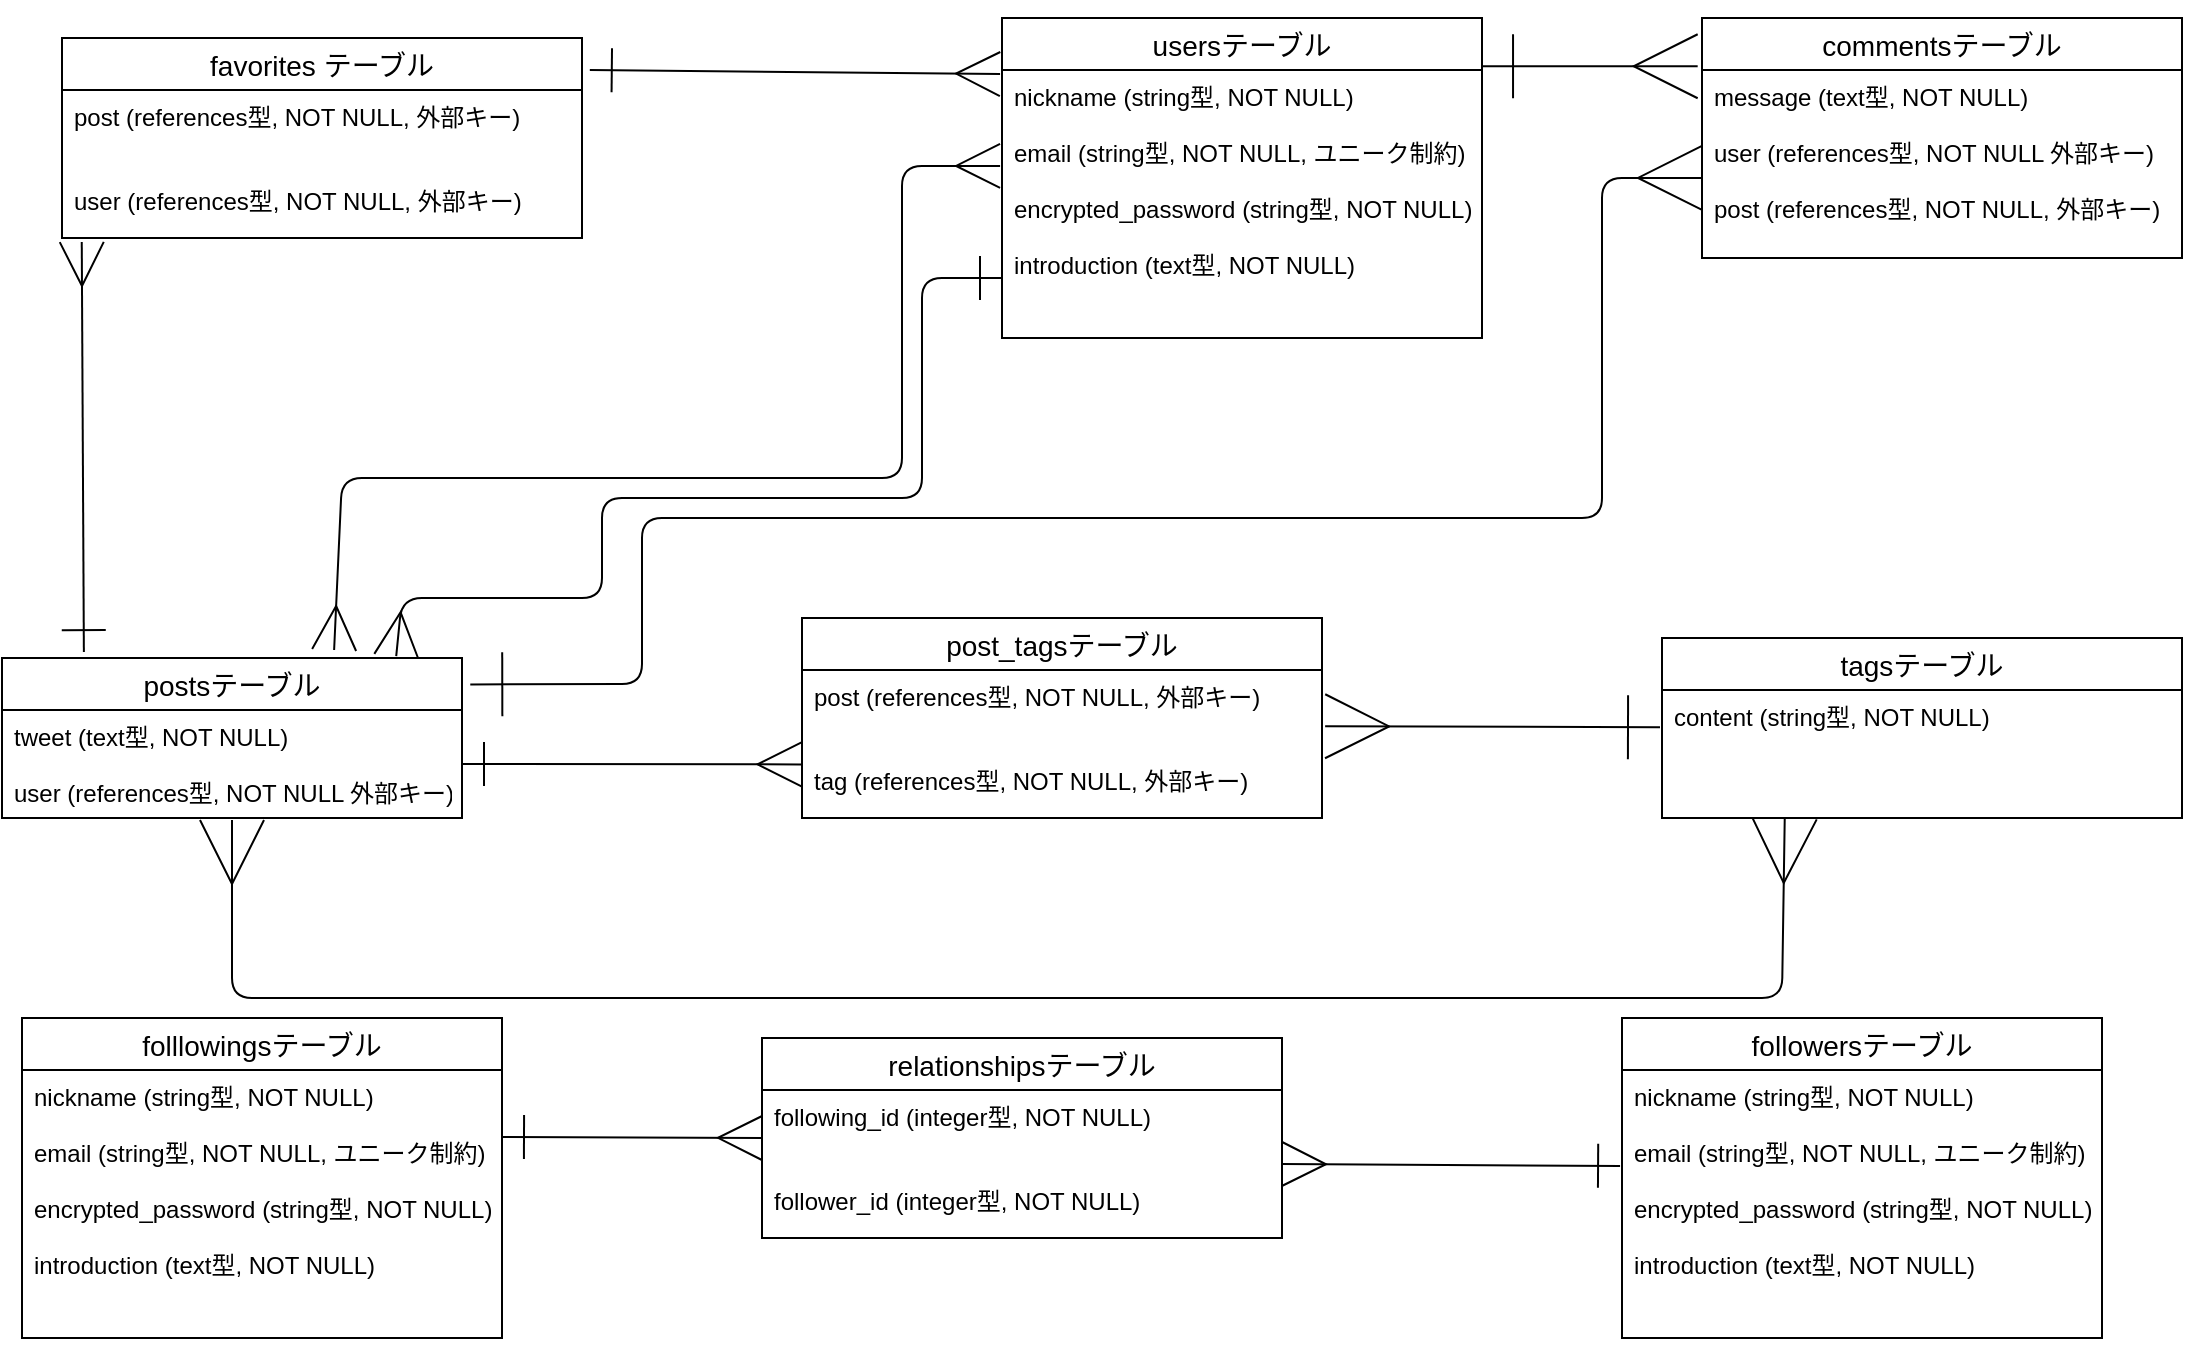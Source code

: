 <mxfile>
    <diagram id="5DIvKkN3vRLSX2nNYs3s" name="ページ1">
        <mxGraphModel dx="659" dy="682" grid="1" gridSize="10" guides="1" tooltips="1" connect="1" arrows="1" fold="1" page="1" pageScale="1" pageWidth="1169" pageHeight="827" math="0" shadow="0">
            <root>
                <mxCell id="0"/>
                <mxCell id="1" parent="0"/>
                <mxCell id="28" style="edgeStyle=none;html=1;startArrow=ERmany;startFill=0;endArrow=ERmany;endFill=0;startSize=30;endSize=30;sourcePerimeterSpacing=1;strokeWidth=1;entryX=0.236;entryY=1.007;entryDx=0;entryDy=0;entryPerimeter=0;" parent="1" source="2" target="15" edge="1">
                    <mxGeometry relative="1" as="geometry">
                        <mxPoint x="149.091" y="760" as="targetPoint"/>
                        <Array as="points">
                            <mxPoint x="155" y="520"/>
                            <mxPoint x="930" y="520"/>
                        </Array>
                    </mxGeometry>
                </mxCell>
                <mxCell id="2" value="postsテーブル" style="swimlane;fontStyle=0;childLayout=stackLayout;horizontal=1;startSize=26;horizontalStack=0;resizeParent=1;resizeParentMax=0;resizeLast=0;collapsible=1;marginBottom=0;align=center;fontSize=14;" parent="1" vertex="1">
                    <mxGeometry x="40" y="350" width="230" height="80" as="geometry"/>
                </mxCell>
                <mxCell id="3" value="tweet (text型, NOT NULL)&#10;&#10;user (references型, NOT NULL 外部キー)&#10;&#10;&#10;" style="text;strokeColor=none;fillColor=none;spacingLeft=4;spacingRight=4;overflow=hidden;rotatable=0;points=[[0,0.5],[1,0.5]];portConstraint=eastwest;fontSize=12;" parent="2" vertex="1">
                    <mxGeometry y="26" width="230" height="54" as="geometry"/>
                </mxCell>
                <mxCell id="27" style="edgeStyle=none;html=1;entryX=0.857;entryY=-0.012;entryDx=0;entryDy=0;entryPerimeter=0;startArrow=ERone;startFill=0;endArrow=ERmany;endFill=0;startSize=20;endSize=20;sourcePerimeterSpacing=1;strokeWidth=1;exitX=0;exitY=0.776;exitDx=0;exitDy=0;exitPerimeter=0;" parent="1" source="7" target="2" edge="1">
                    <mxGeometry relative="1" as="geometry">
                        <Array as="points">
                            <mxPoint x="500" y="160"/>
                            <mxPoint x="500" y="270"/>
                            <mxPoint x="340" y="270"/>
                            <mxPoint x="340" y="320"/>
                            <mxPoint x="240" y="320"/>
                        </Array>
                    </mxGeometry>
                </mxCell>
                <mxCell id="6" value="usersテーブル" style="swimlane;fontStyle=0;childLayout=stackLayout;horizontal=1;startSize=26;horizontalStack=0;resizeParent=1;resizeParentMax=0;resizeLast=0;collapsible=1;marginBottom=0;align=center;fontSize=14;" parent="1" vertex="1">
                    <mxGeometry x="540" y="30" width="240" height="160" as="geometry"/>
                </mxCell>
                <mxCell id="7" value="nickname (string型, NOT NULL)&#10;&#10;email (string型, NOT NULL, ユニーク制約)&#10;&#10;encrypted_password (string型, NOT NULL)&#10;&#10;introduction (text型, NOT NULL)&#10;" style="text;strokeColor=none;fillColor=none;spacingLeft=4;spacingRight=4;overflow=hidden;rotatable=0;points=[[0,0.5],[1,0.5]];portConstraint=eastwest;fontSize=12;" parent="6" vertex="1">
                    <mxGeometry y="26" width="240" height="134" as="geometry"/>
                </mxCell>
                <mxCell id="10" value="commentsテーブル" style="swimlane;fontStyle=0;childLayout=stackLayout;horizontal=1;startSize=26;horizontalStack=0;resizeParent=1;resizeParentMax=0;resizeLast=0;collapsible=1;marginBottom=0;align=center;fontSize=14;" parent="1" vertex="1">
                    <mxGeometry x="890" y="30" width="240" height="120" as="geometry"/>
                </mxCell>
                <mxCell id="11" value="message (text型, NOT NULL)&#10;&#10;user (references型, NOT NULL 外部キー)&#10;&#10;post (references型, NOT NULL, 外部キー)&#10;&#10;" style="text;strokeColor=none;fillColor=none;spacingLeft=4;spacingRight=4;overflow=hidden;rotatable=0;points=[[0,0.5],[1,0.5]];portConstraint=eastwest;fontSize=12;" parent="10" vertex="1">
                    <mxGeometry y="26" width="240" height="94" as="geometry"/>
                </mxCell>
                <mxCell id="26" style="edgeStyle=none;html=1;entryX=1.006;entryY=0.38;entryDx=0;entryDy=0;entryPerimeter=0;startArrow=ERone;startFill=0;endArrow=ERmany;endFill=0;startSize=30;endSize=30;sourcePerimeterSpacing=1;strokeWidth=1;" parent="1" source="14" target="19" edge="1">
                    <mxGeometry relative="1" as="geometry"/>
                </mxCell>
                <mxCell id="14" value="tagsテーブル" style="swimlane;fontStyle=0;childLayout=stackLayout;horizontal=1;startSize=26;horizontalStack=0;resizeParent=1;resizeParentMax=0;resizeLast=0;collapsible=1;marginBottom=0;align=center;fontSize=14;" parent="1" vertex="1">
                    <mxGeometry x="870" y="340" width="260" height="90" as="geometry"/>
                </mxCell>
                <mxCell id="15" value="content (string型, NOT NULL)&#10;" style="text;strokeColor=none;fillColor=none;spacingLeft=4;spacingRight=4;overflow=hidden;rotatable=0;points=[[0,0.5],[1,0.5]];portConstraint=eastwest;fontSize=12;" parent="14" vertex="1">
                    <mxGeometry y="26" width="260" height="64" as="geometry"/>
                </mxCell>
                <mxCell id="18" value="post_tagsテーブル" style="swimlane;fontStyle=0;childLayout=stackLayout;horizontal=1;startSize=26;horizontalStack=0;resizeParent=1;resizeParentMax=0;resizeLast=0;collapsible=1;marginBottom=0;align=center;fontSize=14;" parent="1" vertex="1">
                    <mxGeometry x="440" y="330" width="260" height="100" as="geometry"/>
                </mxCell>
                <mxCell id="19" value="post (references型, NOT NULL, 外部キー)&#10;&#10;&#10;tag (references型, NOT NULL, 外部キー)" style="text;strokeColor=none;fillColor=none;spacingLeft=4;spacingRight=4;overflow=hidden;rotatable=0;points=[[0,0.5],[1,0.5]];portConstraint=eastwest;fontSize=12;" parent="18" vertex="1">
                    <mxGeometry y="26" width="260" height="74" as="geometry"/>
                </mxCell>
                <mxCell id="21" style="edgeStyle=none;html=1;exitX=0.998;exitY=-0.014;exitDx=0;exitDy=0;startArrow=ERone;startFill=0;strokeWidth=1;sourcePerimeterSpacing=1;startSize=30;endArrow=ERmany;endFill=0;endSize=30;entryX=-0.009;entryY=0.201;entryDx=0;entryDy=0;entryPerimeter=0;exitPerimeter=0;" parent="1" source="7" target="10" edge="1">
                    <mxGeometry relative="1" as="geometry">
                        <mxPoint x="630" y="123" as="targetPoint"/>
                        <Array as="points"/>
                    </mxGeometry>
                </mxCell>
                <mxCell id="24" value="" style="edgeStyle=none;html=1;startArrow=ERone;startFill=0;endArrow=ERmany;endFill=0;startSize=30;endSize=30;sourcePerimeterSpacing=1;strokeWidth=1;exitX=1.018;exitY=0.165;exitDx=0;exitDy=0;exitPerimeter=0;entryX=0;entryY=0.574;entryDx=0;entryDy=0;entryPerimeter=0;" parent="1" source="2" target="11" edge="1">
                    <mxGeometry relative="1" as="geometry">
                        <Array as="points">
                            <mxPoint x="360" y="363"/>
                            <mxPoint x="360" y="280"/>
                            <mxPoint x="840" y="280"/>
                            <mxPoint x="840" y="110"/>
                        </Array>
                    </mxGeometry>
                </mxCell>
                <mxCell id="25" style="edgeStyle=none;html=1;exitX=1;exitY=0.5;exitDx=0;exitDy=0;entryX=-0.001;entryY=0.638;entryDx=0;entryDy=0;entryPerimeter=0;startArrow=ERone;startFill=0;endArrow=ERmany;endFill=0;startSize=20;endSize=20;sourcePerimeterSpacing=1;strokeWidth=1;" parent="1" source="3" target="19" edge="1">
                    <mxGeometry relative="1" as="geometry"/>
                </mxCell>
                <mxCell id="29" value="favorites テーブル" style="swimlane;fontStyle=0;childLayout=stackLayout;horizontal=1;startSize=26;horizontalStack=0;resizeParent=1;resizeParentMax=0;resizeLast=0;collapsible=1;marginBottom=0;align=center;fontSize=14;" parent="1" vertex="1">
                    <mxGeometry x="70" y="40" width="260" height="100" as="geometry"/>
                </mxCell>
                <mxCell id="30" value="post (references型, NOT NULL, 外部キー)&#10;&#10;&#10;user (references型, NOT NULL, 外部キー)" style="text;strokeColor=none;fillColor=none;spacingLeft=4;spacingRight=4;overflow=hidden;rotatable=0;points=[[0,0.5],[1,0.5]];portConstraint=eastwest;fontSize=12;" parent="29" vertex="1">
                    <mxGeometry y="26" width="260" height="74" as="geometry"/>
                </mxCell>
                <mxCell id="32" style="edgeStyle=none;html=1;entryX=-0.004;entryY=0.358;entryDx=0;entryDy=0;entryPerimeter=0;startArrow=ERmany;startFill=0;endArrow=ERmany;endFill=0;endSize=20;startSize=20;exitX=0.722;exitY=-0.05;exitDx=0;exitDy=0;exitPerimeter=0;" parent="1" source="2" target="7" edge="1">
                    <mxGeometry relative="1" as="geometry">
                        <mxPoint x="80" y="340" as="sourcePoint"/>
                        <Array as="points">
                            <mxPoint x="210" y="260"/>
                            <mxPoint x="310" y="260"/>
                            <mxPoint x="490" y="260"/>
                            <mxPoint x="490" y="104"/>
                        </Array>
                    </mxGeometry>
                </mxCell>
                <mxCell id="33" style="edgeStyle=none;html=1;exitX=0.178;exitY=-0.037;exitDx=0;exitDy=0;startArrow=ERone;startFill=0;endArrow=ERmany;endFill=0;startSize=20;endSize=20;sourcePerimeterSpacing=1;strokeWidth=1;exitPerimeter=0;entryX=0.038;entryY=1.027;entryDx=0;entryDy=0;entryPerimeter=0;" parent="1" source="2" target="30" edge="1">
                    <mxGeometry relative="1" as="geometry">
                        <mxPoint x="50" y="250" as="sourcePoint"/>
                        <mxPoint x="80" y="150" as="targetPoint"/>
                    </mxGeometry>
                </mxCell>
                <mxCell id="34" style="edgeStyle=none;html=1;exitX=1.015;exitY=0.16;exitDx=0;exitDy=0;entryX=-0.004;entryY=0.015;entryDx=0;entryDy=0;entryPerimeter=0;startArrow=ERone;startFill=0;endArrow=ERmany;endFill=0;startSize=20;endSize=20;sourcePerimeterSpacing=1;strokeWidth=1;exitPerimeter=0;" parent="1" source="29" target="7" edge="1">
                    <mxGeometry relative="1" as="geometry">
                        <mxPoint x="340" y="60" as="sourcePoint"/>
                        <mxPoint x="509.74" y="60.212" as="targetPoint"/>
                    </mxGeometry>
                </mxCell>
                <mxCell id="35" value="relationshipsテーブル" style="swimlane;fontStyle=0;childLayout=stackLayout;horizontal=1;startSize=26;horizontalStack=0;resizeParent=1;resizeParentMax=0;resizeLast=0;collapsible=1;marginBottom=0;align=center;fontSize=14;" parent="1" vertex="1">
                    <mxGeometry x="420" y="540" width="260" height="100" as="geometry"/>
                </mxCell>
                <mxCell id="36" value="following_id (integer型, NOT NULL)&#10;&#10;&#10;follower_id (integer型, NOT NULL)" style="text;strokeColor=none;fillColor=none;spacingLeft=4;spacingRight=4;overflow=hidden;rotatable=0;points=[[0,0.5],[1,0.5]];portConstraint=eastwest;fontSize=12;" parent="35" vertex="1">
                    <mxGeometry y="26" width="260" height="74" as="geometry"/>
                </mxCell>
                <mxCell id="41" value="followersテーブル" style="swimlane;fontStyle=0;childLayout=stackLayout;horizontal=1;startSize=26;horizontalStack=0;resizeParent=1;resizeParentMax=0;resizeLast=0;collapsible=1;marginBottom=0;align=center;fontSize=14;" vertex="1" parent="1">
                    <mxGeometry x="850" y="530" width="240" height="160" as="geometry"/>
                </mxCell>
                <mxCell id="42" value="nickname (string型, NOT NULL)&#10;&#10;email (string型, NOT NULL, ユニーク制約)&#10;&#10;encrypted_password (string型, NOT NULL)&#10;&#10;introduction (text型, NOT NULL)&#10;" style="text;strokeColor=none;fillColor=none;spacingLeft=4;spacingRight=4;overflow=hidden;rotatable=0;points=[[0,0.5],[1,0.5]];portConstraint=eastwest;fontSize=12;" vertex="1" parent="41">
                    <mxGeometry y="26" width="240" height="134" as="geometry"/>
                </mxCell>
                <mxCell id="43" value="folllowingsテーブル" style="swimlane;fontStyle=0;childLayout=stackLayout;horizontal=1;startSize=26;horizontalStack=0;resizeParent=1;resizeParentMax=0;resizeLast=0;collapsible=1;marginBottom=0;align=center;fontSize=14;" vertex="1" parent="1">
                    <mxGeometry x="50" y="530" width="240" height="160" as="geometry"/>
                </mxCell>
                <mxCell id="44" value="nickname (string型, NOT NULL)&#10;&#10;email (string型, NOT NULL, ユニーク制約)&#10;&#10;encrypted_password (string型, NOT NULL)&#10;&#10;introduction (text型, NOT NULL)&#10;" style="text;strokeColor=none;fillColor=none;spacingLeft=4;spacingRight=4;overflow=hidden;rotatable=0;points=[[0,0.5],[1,0.5]];portConstraint=eastwest;fontSize=12;" vertex="1" parent="43">
                    <mxGeometry y="26" width="240" height="134" as="geometry"/>
                </mxCell>
                <mxCell id="45" style="edgeStyle=none;html=1;exitX=1;exitY=0.5;exitDx=0;exitDy=0;startArrow=ERone;startFill=0;endArrow=ERmany;endFill=0;startSize=20;endSize=20;sourcePerimeterSpacing=1;strokeWidth=1;" edge="1" parent="1">
                    <mxGeometry relative="1" as="geometry">
                        <mxPoint x="290" y="589.5" as="sourcePoint"/>
                        <mxPoint x="420" y="590" as="targetPoint"/>
                    </mxGeometry>
                </mxCell>
                <mxCell id="46" style="edgeStyle=none;html=1;entryX=1;entryY=0.5;entryDx=0;entryDy=0;startArrow=ERone;startFill=0;endArrow=ERmany;endFill=0;startSize=20;endSize=20;sourcePerimeterSpacing=1;strokeWidth=1;exitX=-0.004;exitY=0.358;exitDx=0;exitDy=0;exitPerimeter=0;" edge="1" parent="1" source="42" target="36">
                    <mxGeometry relative="1" as="geometry">
                        <mxPoint x="820.26" y="598.39" as="sourcePoint"/>
                        <mxPoint x="690" y="581.602" as="targetPoint"/>
                    </mxGeometry>
                </mxCell>
            </root>
        </mxGraphModel>
    </diagram>
</mxfile>
